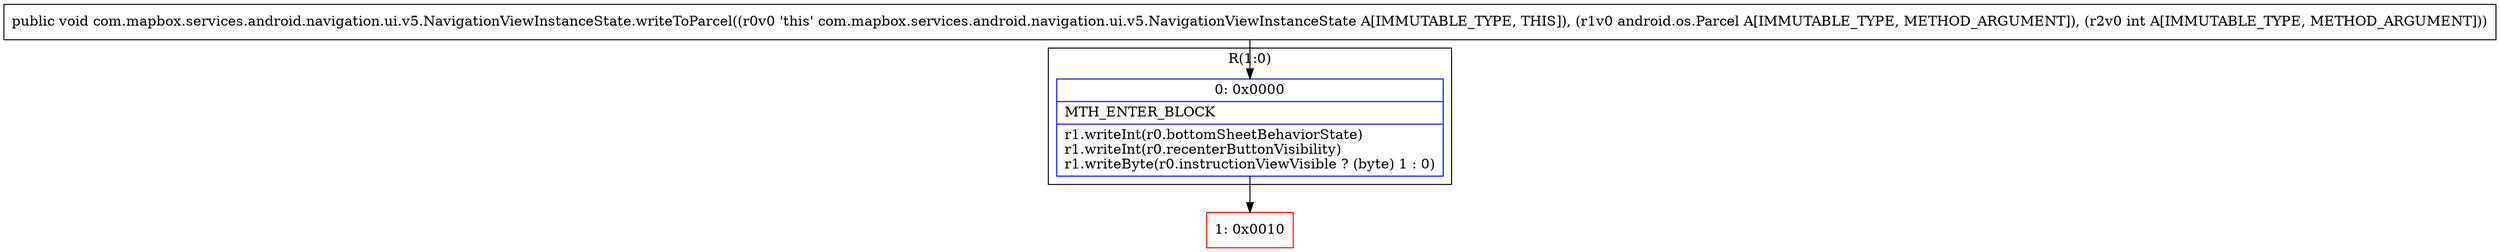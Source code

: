 digraph "CFG forcom.mapbox.services.android.navigation.ui.v5.NavigationViewInstanceState.writeToParcel(Landroid\/os\/Parcel;I)V" {
subgraph cluster_Region_814189574 {
label = "R(1:0)";
node [shape=record,color=blue];
Node_0 [shape=record,label="{0\:\ 0x0000|MTH_ENTER_BLOCK\l|r1.writeInt(r0.bottomSheetBehaviorState)\lr1.writeInt(r0.recenterButtonVisibility)\lr1.writeByte(r0.instructionViewVisible ? (byte) 1 : 0)\l}"];
}
Node_1 [shape=record,color=red,label="{1\:\ 0x0010}"];
MethodNode[shape=record,label="{public void com.mapbox.services.android.navigation.ui.v5.NavigationViewInstanceState.writeToParcel((r0v0 'this' com.mapbox.services.android.navigation.ui.v5.NavigationViewInstanceState A[IMMUTABLE_TYPE, THIS]), (r1v0 android.os.Parcel A[IMMUTABLE_TYPE, METHOD_ARGUMENT]), (r2v0 int A[IMMUTABLE_TYPE, METHOD_ARGUMENT])) }"];
MethodNode -> Node_0;
Node_0 -> Node_1;
}

